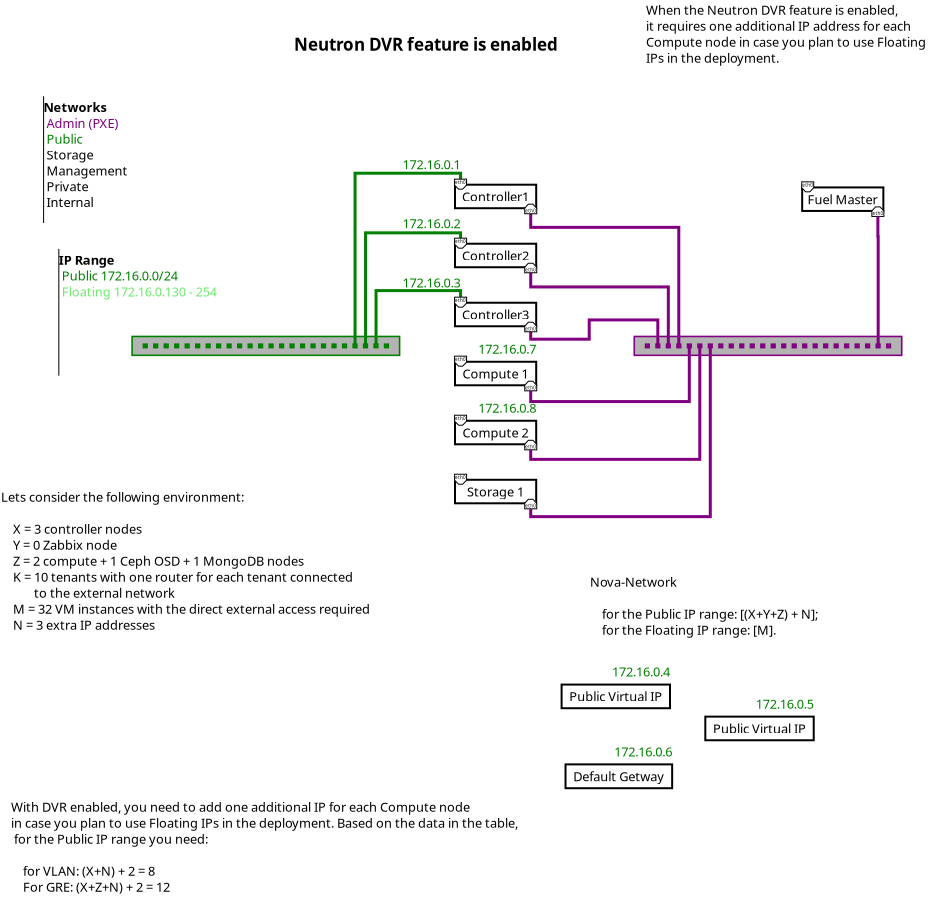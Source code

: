 <?xml version="1.0" encoding="UTF-8"?>
<dia:diagram xmlns:dia="http://www.lysator.liu.se/~alla/dia/">
  <dia:layer name="Background" visible="true" active="true">
    <dia:group>
      <dia:object type="Standard - Box" version="0" id="O0">
        <dia:attribute name="obj_pos">
          <dia:point val="43.008,8.836"/>
        </dia:attribute>
        <dia:attribute name="obj_bb">
          <dia:rectangle val="42.958,8.786;47.118,10.062"/>
        </dia:attribute>
        <dia:attribute name="elem_corner">
          <dia:point val="43.008,8.836"/>
        </dia:attribute>
        <dia:attribute name="elem_width">
          <dia:real val="4.06"/>
        </dia:attribute>
        <dia:attribute name="elem_height">
          <dia:real val="1.176"/>
        </dia:attribute>
        <dia:attribute name="show_background">
          <dia:boolean val="true"/>
        </dia:attribute>
      </dia:object>
      <dia:object type="Standard - Text" version="1" id="O1">
        <dia:attribute name="obj_pos">
          <dia:point val="45.038,9.424"/>
        </dia:attribute>
        <dia:attribute name="obj_bb">
          <dia:rectangle val="43.19,9.05;46.887,9.798"/>
        </dia:attribute>
        <dia:attribute name="text">
          <dia:composite type="text">
            <dia:attribute name="string">
              <dia:string>#Fuel Master#</dia:string>
            </dia:attribute>
            <dia:attribute name="font">
              <dia:font family="sans" style="0" name="Helvetica"/>
            </dia:attribute>
            <dia:attribute name="height">
              <dia:real val="0.8"/>
            </dia:attribute>
            <dia:attribute name="pos">
              <dia:point val="45.038,9.645"/>
            </dia:attribute>
            <dia:attribute name="color">
              <dia:color val="#000000"/>
            </dia:attribute>
            <dia:attribute name="alignment">
              <dia:enum val="1"/>
            </dia:attribute>
          </dia:composite>
        </dia:attribute>
        <dia:attribute name="valign">
          <dia:enum val="2"/>
        </dia:attribute>
        <dia:connections>
          <dia:connection handle="0" to="O0" connection="8"/>
        </dia:connections>
      </dia:object>
      <dia:group>
        <dia:object type="Standard - Polygon" version="0" id="O2">
          <dia:attribute name="obj_pos">
            <dia:point val="42.986,8.558"/>
          </dia:attribute>
          <dia:attribute name="obj_bb">
            <dia:rectangle val="42.961,8.533;43.611,9.083"/>
          </dia:attribute>
          <dia:attribute name="poly_points">
            <dia:point val="42.986,8.558"/>
            <dia:point val="43.586,8.558"/>
            <dia:point val="43.586,8.858"/>
            <dia:point val="43.386,9.058"/>
            <dia:point val="43.186,9.058"/>
            <dia:point val="42.986,8.858"/>
          </dia:attribute>
          <dia:attribute name="line_width">
            <dia:real val="0.05"/>
          </dia:attribute>
          <dia:attribute name="show_background">
            <dia:boolean val="true"/>
          </dia:attribute>
        </dia:object>
        <dia:object type="Standard - Text" version="1" id="O3">
          <dia:attribute name="obj_pos">
            <dia:point val="43.286,8.558"/>
          </dia:attribute>
          <dia:attribute name="obj_bb">
            <dia:rectangle val="43.03,8.558;43.543,8.823"/>
          </dia:attribute>
          <dia:attribute name="text">
            <dia:composite type="text">
              <dia:attribute name="string">
                <dia:string>#eth0#</dia:string>
              </dia:attribute>
              <dia:attribute name="font">
                <dia:font family="sans" style="0" name="Helvetica"/>
              </dia:attribute>
              <dia:attribute name="height">
                <dia:real val="0.282"/>
              </dia:attribute>
              <dia:attribute name="pos">
                <dia:point val="43.286,8.768"/>
              </dia:attribute>
              <dia:attribute name="color">
                <dia:color val="#000000"/>
              </dia:attribute>
              <dia:attribute name="alignment">
                <dia:enum val="1"/>
              </dia:attribute>
            </dia:composite>
          </dia:attribute>
          <dia:attribute name="valign">
            <dia:enum val="0"/>
          </dia:attribute>
          <dia:connections>
            <dia:connection handle="0" to="O2" connection="1"/>
          </dia:connections>
        </dia:object>
      </dia:group>
      <dia:group>
        <dia:object type="Standard - Polygon" version="0" id="O4">
          <dia:attribute name="obj_pos">
            <dia:point val="46.495,10.288"/>
          </dia:attribute>
          <dia:attribute name="obj_bb">
            <dia:rectangle val="46.469,9.786;47.12,10.313"/>
          </dia:attribute>
          <dia:attribute name="poly_points">
            <dia:point val="46.495,10.288"/>
            <dia:point val="47.094,10.288"/>
            <dia:point val="47.094,10.013"/>
            <dia:point val="46.901,9.811"/>
            <dia:point val="46.674,9.811"/>
            <dia:point val="46.494,10.011"/>
          </dia:attribute>
          <dia:attribute name="line_width">
            <dia:real val="0.05"/>
          </dia:attribute>
          <dia:attribute name="show_background">
            <dia:boolean val="true"/>
          </dia:attribute>
        </dia:object>
        <dia:object type="Standard - Text" version="1" id="O5">
          <dia:attribute name="obj_pos">
            <dia:point val="46.794,10.288"/>
          </dia:attribute>
          <dia:attribute name="obj_bb">
            <dia:rectangle val="46.538,10.023;47.05,10.288"/>
          </dia:attribute>
          <dia:attribute name="text">
            <dia:composite type="text">
              <dia:attribute name="string">
                <dia:string>#eth0#</dia:string>
              </dia:attribute>
              <dia:attribute name="font">
                <dia:font family="sans" style="0" name="Helvetica"/>
              </dia:attribute>
              <dia:attribute name="height">
                <dia:real val="0.282"/>
              </dia:attribute>
              <dia:attribute name="pos">
                <dia:point val="46.794,10.233"/>
              </dia:attribute>
              <dia:attribute name="color">
                <dia:color val="#000000"/>
              </dia:attribute>
              <dia:attribute name="alignment">
                <dia:enum val="1"/>
              </dia:attribute>
            </dia:composite>
          </dia:attribute>
          <dia:attribute name="valign">
            <dia:enum val="1"/>
          </dia:attribute>
          <dia:connections>
            <dia:connection handle="0" to="O4" connection="1"/>
          </dia:connections>
        </dia:object>
      </dia:group>
    </dia:group>
    <dia:group>
      <dia:object type="Standard - Box" version="0" id="O6">
        <dia:attribute name="obj_pos">
          <dia:point val="25.65,17.553"/>
        </dia:attribute>
        <dia:attribute name="obj_bb">
          <dia:rectangle val="25.6,17.503;29.76,18.779"/>
        </dia:attribute>
        <dia:attribute name="elem_corner">
          <dia:point val="25.65,17.553"/>
        </dia:attribute>
        <dia:attribute name="elem_width">
          <dia:real val="4.06"/>
        </dia:attribute>
        <dia:attribute name="elem_height">
          <dia:real val="1.176"/>
        </dia:attribute>
        <dia:attribute name="show_background">
          <dia:boolean val="true"/>
        </dia:attribute>
      </dia:object>
      <dia:group>
        <dia:object type="Standard - Polygon" version="0" id="O7">
          <dia:attribute name="obj_pos">
            <dia:point val="25.629,17.275"/>
          </dia:attribute>
          <dia:attribute name="obj_bb">
            <dia:rectangle val="25.604,17.25;26.254,17.8"/>
          </dia:attribute>
          <dia:attribute name="poly_points">
            <dia:point val="25.629,17.275"/>
            <dia:point val="26.229,17.275"/>
            <dia:point val="26.229,17.575"/>
            <dia:point val="26.029,17.775"/>
            <dia:point val="25.829,17.775"/>
            <dia:point val="25.629,17.575"/>
          </dia:attribute>
          <dia:attribute name="line_width">
            <dia:real val="0.05"/>
          </dia:attribute>
          <dia:attribute name="show_background">
            <dia:boolean val="true"/>
          </dia:attribute>
        </dia:object>
        <dia:object type="Standard - Text" version="1" id="O8">
          <dia:attribute name="obj_pos">
            <dia:point val="25.929,17.275"/>
          </dia:attribute>
          <dia:attribute name="obj_bb">
            <dia:rectangle val="25.672,17.275;26.185,17.54"/>
          </dia:attribute>
          <dia:attribute name="text">
            <dia:composite type="text">
              <dia:attribute name="string">
                <dia:string>#eth0#</dia:string>
              </dia:attribute>
              <dia:attribute name="font">
                <dia:font family="sans" style="0" name="Helvetica"/>
              </dia:attribute>
              <dia:attribute name="height">
                <dia:real val="0.282"/>
              </dia:attribute>
              <dia:attribute name="pos">
                <dia:point val="25.929,17.485"/>
              </dia:attribute>
              <dia:attribute name="color">
                <dia:color val="#000000"/>
              </dia:attribute>
              <dia:attribute name="alignment">
                <dia:enum val="1"/>
              </dia:attribute>
            </dia:composite>
          </dia:attribute>
          <dia:attribute name="valign">
            <dia:enum val="0"/>
          </dia:attribute>
          <dia:connections>
            <dia:connection handle="0" to="O7" connection="1"/>
          </dia:connections>
        </dia:object>
      </dia:group>
      <dia:group>
        <dia:object type="Standard - Polygon" version="0" id="O9">
          <dia:attribute name="obj_pos">
            <dia:point val="29.137,19.005"/>
          </dia:attribute>
          <dia:attribute name="obj_bb">
            <dia:rectangle val="29.111,18.503;29.762,19.03"/>
          </dia:attribute>
          <dia:attribute name="poly_points">
            <dia:point val="29.137,19.005"/>
            <dia:point val="29.736,19.005"/>
            <dia:point val="29.737,18.73"/>
            <dia:point val="29.544,18.528"/>
            <dia:point val="29.316,18.528"/>
            <dia:point val="29.136,18.728"/>
          </dia:attribute>
          <dia:attribute name="line_width">
            <dia:real val="0.05"/>
          </dia:attribute>
          <dia:attribute name="show_background">
            <dia:boolean val="true"/>
          </dia:attribute>
        </dia:object>
        <dia:object type="Standard - Text" version="1" id="O10">
          <dia:attribute name="obj_pos">
            <dia:point val="29.436,19.005"/>
          </dia:attribute>
          <dia:attribute name="obj_bb">
            <dia:rectangle val="29.18,18.74;29.693,19.005"/>
          </dia:attribute>
          <dia:attribute name="text">
            <dia:composite type="text">
              <dia:attribute name="string">
                <dia:string>#eth0#</dia:string>
              </dia:attribute>
              <dia:attribute name="font">
                <dia:font family="sans" style="0" name="Helvetica"/>
              </dia:attribute>
              <dia:attribute name="height">
                <dia:real val="0.282"/>
              </dia:attribute>
              <dia:attribute name="pos">
                <dia:point val="29.436,18.95"/>
              </dia:attribute>
              <dia:attribute name="color">
                <dia:color val="#000000"/>
              </dia:attribute>
              <dia:attribute name="alignment">
                <dia:enum val="1"/>
              </dia:attribute>
            </dia:composite>
          </dia:attribute>
          <dia:attribute name="valign">
            <dia:enum val="1"/>
          </dia:attribute>
          <dia:connections>
            <dia:connection handle="0" to="O9" connection="1"/>
          </dia:connections>
        </dia:object>
      </dia:group>
      <dia:object type="Standard - Text" version="1" id="O11">
        <dia:attribute name="obj_pos">
          <dia:point val="27.68,18.141"/>
        </dia:attribute>
        <dia:attribute name="obj_bb">
          <dia:rectangle val="25.915,17.767;29.445,18.515"/>
        </dia:attribute>
        <dia:attribute name="text">
          <dia:composite type="text">
            <dia:attribute name="string">
              <dia:string>#Compute 1#</dia:string>
            </dia:attribute>
            <dia:attribute name="font">
              <dia:font family="sans" style="0" name="Helvetica"/>
            </dia:attribute>
            <dia:attribute name="height">
              <dia:real val="0.8"/>
            </dia:attribute>
            <dia:attribute name="pos">
              <dia:point val="27.68,18.362"/>
            </dia:attribute>
            <dia:attribute name="color">
              <dia:color val="#000000"/>
            </dia:attribute>
            <dia:attribute name="alignment">
              <dia:enum val="1"/>
            </dia:attribute>
          </dia:composite>
        </dia:attribute>
        <dia:attribute name="valign">
          <dia:enum val="2"/>
        </dia:attribute>
        <dia:connections>
          <dia:connection handle="0" to="O6" connection="8"/>
        </dia:connections>
      </dia:object>
    </dia:group>
    <dia:group>
      <dia:object type="Standard - Box" version="0" id="O12">
        <dia:attribute name="obj_pos">
          <dia:point val="25.65,20.503"/>
        </dia:attribute>
        <dia:attribute name="obj_bb">
          <dia:rectangle val="25.6,20.453;29.76,21.73"/>
        </dia:attribute>
        <dia:attribute name="elem_corner">
          <dia:point val="25.65,20.503"/>
        </dia:attribute>
        <dia:attribute name="elem_width">
          <dia:real val="4.06"/>
        </dia:attribute>
        <dia:attribute name="elem_height">
          <dia:real val="1.176"/>
        </dia:attribute>
        <dia:attribute name="show_background">
          <dia:boolean val="true"/>
        </dia:attribute>
      </dia:object>
      <dia:group>
        <dia:object type="Standard - Polygon" version="0" id="O13">
          <dia:attribute name="obj_pos">
            <dia:point val="25.629,20.226"/>
          </dia:attribute>
          <dia:attribute name="obj_bb">
            <dia:rectangle val="25.604,20.201;26.254,20.75"/>
          </dia:attribute>
          <dia:attribute name="poly_points">
            <dia:point val="25.629,20.226"/>
            <dia:point val="26.229,20.226"/>
            <dia:point val="26.229,20.526"/>
            <dia:point val="26.029,20.726"/>
            <dia:point val="25.829,20.726"/>
            <dia:point val="25.629,20.526"/>
          </dia:attribute>
          <dia:attribute name="line_width">
            <dia:real val="0.05"/>
          </dia:attribute>
          <dia:attribute name="show_background">
            <dia:boolean val="true"/>
          </dia:attribute>
        </dia:object>
        <dia:object type="Standard - Text" version="1" id="O14">
          <dia:attribute name="obj_pos">
            <dia:point val="25.929,20.226"/>
          </dia:attribute>
          <dia:attribute name="obj_bb">
            <dia:rectangle val="25.672,20.226;26.185,20.491"/>
          </dia:attribute>
          <dia:attribute name="text">
            <dia:composite type="text">
              <dia:attribute name="string">
                <dia:string>#eth0#</dia:string>
              </dia:attribute>
              <dia:attribute name="font">
                <dia:font family="sans" style="0" name="Helvetica"/>
              </dia:attribute>
              <dia:attribute name="height">
                <dia:real val="0.282"/>
              </dia:attribute>
              <dia:attribute name="pos">
                <dia:point val="25.929,20.436"/>
              </dia:attribute>
              <dia:attribute name="color">
                <dia:color val="#000000"/>
              </dia:attribute>
              <dia:attribute name="alignment">
                <dia:enum val="1"/>
              </dia:attribute>
            </dia:composite>
          </dia:attribute>
          <dia:attribute name="valign">
            <dia:enum val="0"/>
          </dia:attribute>
          <dia:connections>
            <dia:connection handle="0" to="O13" connection="1"/>
          </dia:connections>
        </dia:object>
      </dia:group>
      <dia:group>
        <dia:object type="Standard - Polygon" version="0" id="O15">
          <dia:attribute name="obj_pos">
            <dia:point val="29.137,21.956"/>
          </dia:attribute>
          <dia:attribute name="obj_bb">
            <dia:rectangle val="29.111,21.453;29.762,21.981"/>
          </dia:attribute>
          <dia:attribute name="poly_points">
            <dia:point val="29.137,21.956"/>
            <dia:point val="29.736,21.956"/>
            <dia:point val="29.737,21.68"/>
            <dia:point val="29.544,21.479"/>
            <dia:point val="29.316,21.479"/>
            <dia:point val="29.136,21.678"/>
          </dia:attribute>
          <dia:attribute name="line_width">
            <dia:real val="0.05"/>
          </dia:attribute>
          <dia:attribute name="show_background">
            <dia:boolean val="true"/>
          </dia:attribute>
        </dia:object>
        <dia:object type="Standard - Text" version="1" id="O16">
          <dia:attribute name="obj_pos">
            <dia:point val="29.436,21.956"/>
          </dia:attribute>
          <dia:attribute name="obj_bb">
            <dia:rectangle val="29.18,21.691;29.693,21.956"/>
          </dia:attribute>
          <dia:attribute name="text">
            <dia:composite type="text">
              <dia:attribute name="string">
                <dia:string>#eth0#</dia:string>
              </dia:attribute>
              <dia:attribute name="font">
                <dia:font family="sans" style="0" name="Helvetica"/>
              </dia:attribute>
              <dia:attribute name="height">
                <dia:real val="0.282"/>
              </dia:attribute>
              <dia:attribute name="pos">
                <dia:point val="29.436,21.901"/>
              </dia:attribute>
              <dia:attribute name="color">
                <dia:color val="#000000"/>
              </dia:attribute>
              <dia:attribute name="alignment">
                <dia:enum val="1"/>
              </dia:attribute>
            </dia:composite>
          </dia:attribute>
          <dia:attribute name="valign">
            <dia:enum val="1"/>
          </dia:attribute>
          <dia:connections>
            <dia:connection handle="0" to="O15" connection="1"/>
          </dia:connections>
        </dia:object>
      </dia:group>
      <dia:object type="Standard - Text" version="1" id="O17">
        <dia:attribute name="obj_pos">
          <dia:point val="27.68,21.092"/>
        </dia:attribute>
        <dia:attribute name="obj_bb">
          <dia:rectangle val="25.915,20.718;29.445,21.465"/>
        </dia:attribute>
        <dia:attribute name="text">
          <dia:composite type="text">
            <dia:attribute name="string">
              <dia:string>#Compute 2#</dia:string>
            </dia:attribute>
            <dia:attribute name="font">
              <dia:font family="sans" style="0" name="Helvetica"/>
            </dia:attribute>
            <dia:attribute name="height">
              <dia:real val="0.8"/>
            </dia:attribute>
            <dia:attribute name="pos">
              <dia:point val="27.68,21.313"/>
            </dia:attribute>
            <dia:attribute name="color">
              <dia:color val="#000000"/>
            </dia:attribute>
            <dia:attribute name="alignment">
              <dia:enum val="1"/>
            </dia:attribute>
          </dia:composite>
        </dia:attribute>
        <dia:attribute name="valign">
          <dia:enum val="2"/>
        </dia:attribute>
        <dia:connections>
          <dia:connection handle="0" to="O12" connection="8"/>
        </dia:connections>
      </dia:object>
    </dia:group>
    <dia:group>
      <dia:object type="Standard - Box" version="0" id="O18">
        <dia:attribute name="obj_pos">
          <dia:point val="25.65,23.454"/>
        </dia:attribute>
        <dia:attribute name="obj_bb">
          <dia:rectangle val="25.6,23.404;29.76,24.681"/>
        </dia:attribute>
        <dia:attribute name="elem_corner">
          <dia:point val="25.65,23.454"/>
        </dia:attribute>
        <dia:attribute name="elem_width">
          <dia:real val="4.06"/>
        </dia:attribute>
        <dia:attribute name="elem_height">
          <dia:real val="1.176"/>
        </dia:attribute>
        <dia:attribute name="show_background">
          <dia:boolean val="true"/>
        </dia:attribute>
      </dia:object>
      <dia:group>
        <dia:object type="Standard - Polygon" version="0" id="O19">
          <dia:attribute name="obj_pos">
            <dia:point val="25.629,23.176"/>
          </dia:attribute>
          <dia:attribute name="obj_bb">
            <dia:rectangle val="25.604,23.151;26.254,23.701"/>
          </dia:attribute>
          <dia:attribute name="poly_points">
            <dia:point val="25.629,23.176"/>
            <dia:point val="26.229,23.176"/>
            <dia:point val="26.229,23.476"/>
            <dia:point val="26.029,23.676"/>
            <dia:point val="25.829,23.676"/>
            <dia:point val="25.629,23.476"/>
          </dia:attribute>
          <dia:attribute name="line_width">
            <dia:real val="0.05"/>
          </dia:attribute>
          <dia:attribute name="show_background">
            <dia:boolean val="true"/>
          </dia:attribute>
        </dia:object>
        <dia:object type="Standard - Text" version="1" id="O20">
          <dia:attribute name="obj_pos">
            <dia:point val="25.929,23.176"/>
          </dia:attribute>
          <dia:attribute name="obj_bb">
            <dia:rectangle val="25.672,23.176;26.185,23.441"/>
          </dia:attribute>
          <dia:attribute name="text">
            <dia:composite type="text">
              <dia:attribute name="string">
                <dia:string>#eth0#</dia:string>
              </dia:attribute>
              <dia:attribute name="font">
                <dia:font family="sans" style="0" name="Helvetica"/>
              </dia:attribute>
              <dia:attribute name="height">
                <dia:real val="0.282"/>
              </dia:attribute>
              <dia:attribute name="pos">
                <dia:point val="25.929,23.386"/>
              </dia:attribute>
              <dia:attribute name="color">
                <dia:color val="#000000"/>
              </dia:attribute>
              <dia:attribute name="alignment">
                <dia:enum val="1"/>
              </dia:attribute>
            </dia:composite>
          </dia:attribute>
          <dia:attribute name="valign">
            <dia:enum val="0"/>
          </dia:attribute>
          <dia:connections>
            <dia:connection handle="0" to="O19" connection="1"/>
          </dia:connections>
        </dia:object>
      </dia:group>
      <dia:group>
        <dia:object type="Standard - Polygon" version="0" id="O21">
          <dia:attribute name="obj_pos">
            <dia:point val="29.137,24.906"/>
          </dia:attribute>
          <dia:attribute name="obj_bb">
            <dia:rectangle val="29.111,24.404;29.762,24.931"/>
          </dia:attribute>
          <dia:attribute name="poly_points">
            <dia:point val="29.137,24.906"/>
            <dia:point val="29.736,24.906"/>
            <dia:point val="29.737,24.631"/>
            <dia:point val="29.544,24.429"/>
            <dia:point val="29.316,24.429"/>
            <dia:point val="29.136,24.629"/>
          </dia:attribute>
          <dia:attribute name="line_width">
            <dia:real val="0.05"/>
          </dia:attribute>
          <dia:attribute name="show_background">
            <dia:boolean val="true"/>
          </dia:attribute>
        </dia:object>
        <dia:object type="Standard - Text" version="1" id="O22">
          <dia:attribute name="obj_pos">
            <dia:point val="29.436,24.906"/>
          </dia:attribute>
          <dia:attribute name="obj_bb">
            <dia:rectangle val="29.18,24.641;29.693,24.906"/>
          </dia:attribute>
          <dia:attribute name="text">
            <dia:composite type="text">
              <dia:attribute name="string">
                <dia:string>#eth0#</dia:string>
              </dia:attribute>
              <dia:attribute name="font">
                <dia:font family="sans" style="0" name="Helvetica"/>
              </dia:attribute>
              <dia:attribute name="height">
                <dia:real val="0.282"/>
              </dia:attribute>
              <dia:attribute name="pos">
                <dia:point val="29.436,24.851"/>
              </dia:attribute>
              <dia:attribute name="color">
                <dia:color val="#000000"/>
              </dia:attribute>
              <dia:attribute name="alignment">
                <dia:enum val="1"/>
              </dia:attribute>
            </dia:composite>
          </dia:attribute>
          <dia:attribute name="valign">
            <dia:enum val="1"/>
          </dia:attribute>
          <dia:connections>
            <dia:connection handle="0" to="O21" connection="1"/>
          </dia:connections>
        </dia:object>
      </dia:group>
      <dia:object type="Standard - Text" version="1" id="O23">
        <dia:attribute name="obj_pos">
          <dia:point val="27.68,24.042"/>
        </dia:attribute>
        <dia:attribute name="obj_bb">
          <dia:rectangle val="26.122,23.669;29.239,24.416"/>
        </dia:attribute>
        <dia:attribute name="text">
          <dia:composite type="text">
            <dia:attribute name="string">
              <dia:string>#Storage 1#</dia:string>
            </dia:attribute>
            <dia:attribute name="font">
              <dia:font family="sans" style="0" name="Helvetica"/>
            </dia:attribute>
            <dia:attribute name="height">
              <dia:real val="0.8"/>
            </dia:attribute>
            <dia:attribute name="pos">
              <dia:point val="27.68,24.264"/>
            </dia:attribute>
            <dia:attribute name="color">
              <dia:color val="#000000"/>
            </dia:attribute>
            <dia:attribute name="alignment">
              <dia:enum val="1"/>
            </dia:attribute>
          </dia:composite>
        </dia:attribute>
        <dia:attribute name="valign">
          <dia:enum val="2"/>
        </dia:attribute>
        <dia:connections>
          <dia:connection handle="0" to="O18" connection="8"/>
        </dia:connections>
      </dia:object>
    </dia:group>
    <dia:object type="Standard - Line" version="0" id="O24">
      <dia:attribute name="obj_pos">
        <dia:point val="5.08,4.275"/>
      </dia:attribute>
      <dia:attribute name="obj_bb">
        <dia:rectangle val="5.08,4.275;5.08,10.614"/>
      </dia:attribute>
      <dia:attribute name="conn_endpoints">
        <dia:point val="5.08,4.275"/>
        <dia:point val="5.08,10.614"/>
      </dia:attribute>
      <dia:attribute name="numcp">
        <dia:int val="7"/>
      </dia:attribute>
      <dia:attribute name="line_width">
        <dia:real val="1.175e-38"/>
      </dia:attribute>
    </dia:object>
    <dia:object type="Standard - Text" version="1" id="O25">
      <dia:attribute name="obj_pos">
        <dia:point val="5.08,5.86"/>
      </dia:attribute>
      <dia:attribute name="obj_bb">
        <dia:rectangle val="5.08,5.265;9.252,6.012"/>
      </dia:attribute>
      <dia:attribute name="text">
        <dia:composite type="text">
          <dia:attribute name="string">
            <dia:string># Admin (PXE)#</dia:string>
          </dia:attribute>
          <dia:attribute name="font">
            <dia:font family="sans" style="0" name="Helvetica"/>
          </dia:attribute>
          <dia:attribute name="height">
            <dia:real val="0.8"/>
          </dia:attribute>
          <dia:attribute name="pos">
            <dia:point val="5.08,5.86"/>
          </dia:attribute>
          <dia:attribute name="color">
            <dia:color val="#800080"/>
          </dia:attribute>
          <dia:attribute name="alignment">
            <dia:enum val="0"/>
          </dia:attribute>
        </dia:composite>
      </dia:attribute>
      <dia:attribute name="valign">
        <dia:enum val="3"/>
      </dia:attribute>
      <dia:connections>
        <dia:connection handle="0" to="O24" connection="1"/>
      </dia:connections>
    </dia:object>
    <dia:object type="Standard - Text" version="1" id="O26">
      <dia:attribute name="obj_pos">
        <dia:point val="5.08,6.652"/>
      </dia:attribute>
      <dia:attribute name="obj_bb">
        <dia:rectangle val="5.08,6.057;7.178,6.805"/>
      </dia:attribute>
      <dia:attribute name="text">
        <dia:composite type="text">
          <dia:attribute name="string">
            <dia:string># Public#</dia:string>
          </dia:attribute>
          <dia:attribute name="font">
            <dia:font family="sans" style="0" name="Helvetica"/>
          </dia:attribute>
          <dia:attribute name="height">
            <dia:real val="0.8"/>
          </dia:attribute>
          <dia:attribute name="pos">
            <dia:point val="5.08,6.652"/>
          </dia:attribute>
          <dia:attribute name="color">
            <dia:color val="#008000"/>
          </dia:attribute>
          <dia:attribute name="alignment">
            <dia:enum val="0"/>
          </dia:attribute>
        </dia:composite>
      </dia:attribute>
      <dia:attribute name="valign">
        <dia:enum val="3"/>
      </dia:attribute>
      <dia:connections>
        <dia:connection handle="0" to="O24" connection="2"/>
      </dia:connections>
    </dia:object>
    <dia:object type="Standard - Text" version="1" id="O27">
      <dia:attribute name="obj_pos">
        <dia:point val="5.08,7.444"/>
      </dia:attribute>
      <dia:attribute name="obj_bb">
        <dia:rectangle val="5.08,6.849;7.79,7.597"/>
      </dia:attribute>
      <dia:attribute name="text">
        <dia:composite type="text">
          <dia:attribute name="string">
            <dia:string># Storage#</dia:string>
          </dia:attribute>
          <dia:attribute name="font">
            <dia:font family="sans" style="0" name="Helvetica"/>
          </dia:attribute>
          <dia:attribute name="height">
            <dia:real val="0.8"/>
          </dia:attribute>
          <dia:attribute name="pos">
            <dia:point val="5.08,7.444"/>
          </dia:attribute>
          <dia:attribute name="color">
            <dia:color val="#000000"/>
          </dia:attribute>
          <dia:attribute name="alignment">
            <dia:enum val="0"/>
          </dia:attribute>
        </dia:composite>
      </dia:attribute>
      <dia:attribute name="valign">
        <dia:enum val="3"/>
      </dia:attribute>
      <dia:connections>
        <dia:connection handle="0" to="O24" connection="3"/>
      </dia:connections>
    </dia:object>
    <dia:object type="Standard - Text" version="1" id="O28">
      <dia:attribute name="obj_pos">
        <dia:point val="5.08,8.237"/>
      </dia:attribute>
      <dia:attribute name="obj_bb">
        <dia:rectangle val="5.08,7.642;9.5,8.389"/>
      </dia:attribute>
      <dia:attribute name="text">
        <dia:composite type="text">
          <dia:attribute name="string">
            <dia:string># Management#</dia:string>
          </dia:attribute>
          <dia:attribute name="font">
            <dia:font family="sans" style="0" name="Helvetica"/>
          </dia:attribute>
          <dia:attribute name="height">
            <dia:real val="0.8"/>
          </dia:attribute>
          <dia:attribute name="pos">
            <dia:point val="5.08,8.237"/>
          </dia:attribute>
          <dia:attribute name="color">
            <dia:color val="#000000"/>
          </dia:attribute>
          <dia:attribute name="alignment">
            <dia:enum val="0"/>
          </dia:attribute>
        </dia:composite>
      </dia:attribute>
      <dia:attribute name="valign">
        <dia:enum val="3"/>
      </dia:attribute>
      <dia:connections>
        <dia:connection handle="0" to="O24" connection="4"/>
      </dia:connections>
    </dia:object>
    <dia:object type="Standard - Text" version="1" id="O29">
      <dia:attribute name="obj_pos">
        <dia:point val="5.08,9.029"/>
      </dia:attribute>
      <dia:attribute name="obj_bb">
        <dia:rectangle val="5.08,8.434;7.515,9.182"/>
      </dia:attribute>
      <dia:attribute name="text">
        <dia:composite type="text">
          <dia:attribute name="string">
            <dia:string># Private#</dia:string>
          </dia:attribute>
          <dia:attribute name="font">
            <dia:font family="sans" style="0" name="Helvetica"/>
          </dia:attribute>
          <dia:attribute name="height">
            <dia:real val="0.8"/>
          </dia:attribute>
          <dia:attribute name="pos">
            <dia:point val="5.08,9.029"/>
          </dia:attribute>
          <dia:attribute name="color">
            <dia:color val="#000000"/>
          </dia:attribute>
          <dia:attribute name="alignment">
            <dia:enum val="0"/>
          </dia:attribute>
        </dia:composite>
      </dia:attribute>
      <dia:attribute name="valign">
        <dia:enum val="3"/>
      </dia:attribute>
      <dia:connections>
        <dia:connection handle="0" to="O24" connection="5"/>
      </dia:connections>
    </dia:object>
    <dia:object type="Standard - Text" version="1" id="O30">
      <dia:attribute name="obj_pos">
        <dia:point val="5.08,9.821"/>
      </dia:attribute>
      <dia:attribute name="obj_bb">
        <dia:rectangle val="5.08,9.226;7.75,9.974"/>
      </dia:attribute>
      <dia:attribute name="text">
        <dia:composite type="text">
          <dia:attribute name="string">
            <dia:string># Internal#</dia:string>
          </dia:attribute>
          <dia:attribute name="font">
            <dia:font family="sans" style="0" name="Helvetica"/>
          </dia:attribute>
          <dia:attribute name="height">
            <dia:real val="0.8"/>
          </dia:attribute>
          <dia:attribute name="pos">
            <dia:point val="5.08,9.821"/>
          </dia:attribute>
          <dia:attribute name="color">
            <dia:color val="#000000"/>
          </dia:attribute>
          <dia:attribute name="alignment">
            <dia:enum val="0"/>
          </dia:attribute>
        </dia:composite>
      </dia:attribute>
      <dia:attribute name="valign">
        <dia:enum val="3"/>
      </dia:attribute>
      <dia:connections>
        <dia:connection handle="0" to="O24" connection="6"/>
      </dia:connections>
    </dia:object>
    <dia:object type="Network - Patch Panel" version="1" id="O31">
      <dia:attribute name="obj_pos">
        <dia:point val="34.61,16.288"/>
      </dia:attribute>
      <dia:attribute name="obj_bb">
        <dia:rectangle val="34.57,16.248;48.029,17.272"/>
      </dia:attribute>
      <dia:attribute name="meta">
        <dia:composite type="dict"/>
      </dia:attribute>
      <dia:attribute name="elem_corner">
        <dia:point val="34.61,16.288"/>
      </dia:attribute>
      <dia:attribute name="elem_width">
        <dia:real val="13.379"/>
      </dia:attribute>
      <dia:attribute name="elem_height">
        <dia:real val="0.944"/>
      </dia:attribute>
      <dia:attribute name="line_width">
        <dia:real val="0.1"/>
      </dia:attribute>
      <dia:attribute name="line_colour">
        <dia:color val="#800080"/>
      </dia:attribute>
      <dia:attribute name="fill_colour">
        <dia:color val="#ffffff"/>
      </dia:attribute>
      <dia:attribute name="show_background">
        <dia:boolean val="true"/>
      </dia:attribute>
      <dia:attribute name="line_style">
        <dia:enum val="0"/>
        <dia:real val="1"/>
      </dia:attribute>
      <dia:attribute name="flip_horizontal">
        <dia:boolean val="false"/>
      </dia:attribute>
      <dia:attribute name="flip_vertical">
        <dia:boolean val="false"/>
      </dia:attribute>
      <dia:attribute name="subscale">
        <dia:real val="1"/>
      </dia:attribute>
    </dia:object>
    <dia:object type="Standard - ZigZagLine" version="1" id="O32">
      <dia:attribute name="obj_pos">
        <dia:point val="46.809,16.76"/>
      </dia:attribute>
      <dia:attribute name="obj_bb">
        <dia:rectangle val="46.719,10.213;46.884,16.835"/>
      </dia:attribute>
      <dia:attribute name="orth_points">
        <dia:point val="46.809,16.76"/>
        <dia:point val="46.809,11.29"/>
        <dia:point val="46.794,11.29"/>
        <dia:point val="46.794,10.288"/>
      </dia:attribute>
      <dia:attribute name="orth_orient">
        <dia:enum val="1"/>
        <dia:enum val="0"/>
        <dia:enum val="1"/>
      </dia:attribute>
      <dia:attribute name="autorouting">
        <dia:boolean val="false"/>
      </dia:attribute>
      <dia:attribute name="line_color">
        <dia:color val="#800080"/>
      </dia:attribute>
      <dia:attribute name="line_width">
        <dia:real val="0.15"/>
      </dia:attribute>
      <dia:connections>
        <dia:connection handle="0" to="O31" connection="22"/>
      </dia:connections>
    </dia:object>
    <dia:object type="Standard - ZigZagLine" version="1" id="O33">
      <dia:attribute name="obj_pos">
        <dia:point val="36.84,16.76"/>
      </dia:attribute>
      <dia:attribute name="obj_bb">
        <dia:rectangle val="29.361,10.078;36.915,16.835"/>
      </dia:attribute>
      <dia:attribute name="orth_points">
        <dia:point val="36.84,16.76"/>
        <dia:point val="36.84,10.832"/>
        <dia:point val="29.436,10.832"/>
        <dia:point val="29.436,10.152"/>
      </dia:attribute>
      <dia:attribute name="orth_orient">
        <dia:enum val="1"/>
        <dia:enum val="0"/>
        <dia:enum val="1"/>
      </dia:attribute>
      <dia:attribute name="autorouting">
        <dia:boolean val="false"/>
      </dia:attribute>
      <dia:attribute name="line_color">
        <dia:color val="#800080"/>
      </dia:attribute>
      <dia:attribute name="line_width">
        <dia:real val="0.15"/>
      </dia:attribute>
      <dia:connections>
        <dia:connection handle="0" to="O31" connection="3"/>
      </dia:connections>
    </dia:object>
    <dia:object type="Standard - ZigZagLine" version="1" id="O34">
      <dia:attribute name="obj_pos">
        <dia:point val="36.316,16.76"/>
      </dia:attribute>
      <dia:attribute name="obj_bb">
        <dia:rectangle val="29.361,13.028;36.391,16.835"/>
      </dia:attribute>
      <dia:attribute name="orth_points">
        <dia:point val="36.316,16.76"/>
        <dia:point val="36.316,13.812"/>
        <dia:point val="29.436,13.812"/>
        <dia:point val="29.436,13.103"/>
      </dia:attribute>
      <dia:attribute name="orth_orient">
        <dia:enum val="1"/>
        <dia:enum val="0"/>
        <dia:enum val="1"/>
      </dia:attribute>
      <dia:attribute name="autorouting">
        <dia:boolean val="false"/>
      </dia:attribute>
      <dia:attribute name="line_color">
        <dia:color val="#800080"/>
      </dia:attribute>
      <dia:attribute name="line_width">
        <dia:real val="0.15"/>
      </dia:attribute>
      <dia:connections>
        <dia:connection handle="0" to="O31" connection="2"/>
      </dia:connections>
    </dia:object>
    <dia:object type="Standard - ZigZagLine" version="1" id="O35">
      <dia:attribute name="obj_pos">
        <dia:point val="35.791,16.76"/>
      </dia:attribute>
      <dia:attribute name="obj_bb">
        <dia:rectangle val="29.361,15.387;35.866,16.835"/>
      </dia:attribute>
      <dia:attribute name="orth_points">
        <dia:point val="35.791,16.76"/>
        <dia:point val="35.791,15.462"/>
        <dia:point val="32.361,15.462"/>
        <dia:point val="32.361,16.425"/>
        <dia:point val="29.436,16.425"/>
        <dia:point val="29.436,16.054"/>
      </dia:attribute>
      <dia:attribute name="orth_orient">
        <dia:enum val="1"/>
        <dia:enum val="0"/>
        <dia:enum val="1"/>
        <dia:enum val="0"/>
        <dia:enum val="1"/>
      </dia:attribute>
      <dia:attribute name="autorouting">
        <dia:boolean val="false"/>
      </dia:attribute>
      <dia:attribute name="line_color">
        <dia:color val="#800080"/>
      </dia:attribute>
      <dia:attribute name="line_width">
        <dia:real val="0.15"/>
      </dia:attribute>
      <dia:connections>
        <dia:connection handle="0" to="O31" connection="1"/>
      </dia:connections>
    </dia:object>
    <dia:object type="Standard - ZigZagLine" version="1" id="O36">
      <dia:attribute name="obj_pos">
        <dia:point val="37.365,16.76"/>
      </dia:attribute>
      <dia:attribute name="obj_bb">
        <dia:rectangle val="29.361,16.685;37.44,19.618"/>
      </dia:attribute>
      <dia:attribute name="orth_points">
        <dia:point val="37.365,16.76"/>
        <dia:point val="37.365,19.543"/>
        <dia:point val="29.436,19.543"/>
        <dia:point val="29.436,19.005"/>
      </dia:attribute>
      <dia:attribute name="orth_orient">
        <dia:enum val="1"/>
        <dia:enum val="0"/>
        <dia:enum val="1"/>
      </dia:attribute>
      <dia:attribute name="autorouting">
        <dia:boolean val="false"/>
      </dia:attribute>
      <dia:attribute name="line_color">
        <dia:color val="#800080"/>
      </dia:attribute>
      <dia:attribute name="line_width">
        <dia:real val="0.15"/>
      </dia:attribute>
      <dia:connections>
        <dia:connection handle="0" to="O31" connection="4"/>
      </dia:connections>
    </dia:object>
    <dia:object type="Standard - ZigZagLine" version="1" id="O37">
      <dia:attribute name="obj_pos">
        <dia:point val="37.889,16.76"/>
      </dia:attribute>
      <dia:attribute name="obj_bb">
        <dia:rectangle val="29.361,16.685;37.965,22.507"/>
      </dia:attribute>
      <dia:attribute name="orth_points">
        <dia:point val="37.889,16.76"/>
        <dia:point val="37.889,22.432"/>
        <dia:point val="29.436,22.432"/>
        <dia:point val="29.436,21.956"/>
      </dia:attribute>
      <dia:attribute name="orth_orient">
        <dia:enum val="1"/>
        <dia:enum val="0"/>
        <dia:enum val="1"/>
      </dia:attribute>
      <dia:attribute name="autorouting">
        <dia:boolean val="false"/>
      </dia:attribute>
      <dia:attribute name="line_color">
        <dia:color val="#800080"/>
      </dia:attribute>
      <dia:attribute name="line_width">
        <dia:real val="0.15"/>
      </dia:attribute>
      <dia:connections>
        <dia:connection handle="0" to="O31" connection="5"/>
      </dia:connections>
    </dia:object>
    <dia:object type="Standard - ZigZagLine" version="1" id="O38">
      <dia:attribute name="obj_pos">
        <dia:point val="38.414,16.76"/>
      </dia:attribute>
      <dia:attribute name="obj_bb">
        <dia:rectangle val="29.361,16.685;38.489,25.372"/>
      </dia:attribute>
      <dia:attribute name="orth_points">
        <dia:point val="38.414,16.76"/>
        <dia:point val="38.414,25.297"/>
        <dia:point val="29.436,25.297"/>
        <dia:point val="29.436,24.906"/>
      </dia:attribute>
      <dia:attribute name="orth_orient">
        <dia:enum val="1"/>
        <dia:enum val="0"/>
        <dia:enum val="1"/>
      </dia:attribute>
      <dia:attribute name="autorouting">
        <dia:boolean val="false"/>
      </dia:attribute>
      <dia:attribute name="line_color">
        <dia:color val="#800080"/>
      </dia:attribute>
      <dia:attribute name="line_width">
        <dia:real val="0.15"/>
      </dia:attribute>
      <dia:connections>
        <dia:connection handle="0" to="O31" connection="6"/>
      </dia:connections>
    </dia:object>
    <dia:object type="Standard - Text" version="1" id="O39">
      <dia:attribute name="obj_pos">
        <dia:point val="5.841,13.494"/>
      </dia:attribute>
      <dia:attribute name="obj_bb">
        <dia:rectangle val="5.841,12.899;12.631,13.646"/>
      </dia:attribute>
      <dia:attribute name="text">
        <dia:composite type="text">
          <dia:attribute name="string">
            <dia:string># Public 172.16.0.0/24#</dia:string>
          </dia:attribute>
          <dia:attribute name="font">
            <dia:font family="sans" style="0" name="Helvetica"/>
          </dia:attribute>
          <dia:attribute name="height">
            <dia:real val="0.8"/>
          </dia:attribute>
          <dia:attribute name="pos">
            <dia:point val="5.841,13.494"/>
          </dia:attribute>
          <dia:attribute name="color">
            <dia:color val="#008000"/>
          </dia:attribute>
          <dia:attribute name="alignment">
            <dia:enum val="0"/>
          </dia:attribute>
        </dia:composite>
      </dia:attribute>
      <dia:attribute name="valign">
        <dia:enum val="3"/>
      </dia:attribute>
      <dia:connections>
        <dia:connection handle="0" to="O42" connection="1"/>
      </dia:connections>
    </dia:object>
    <dia:object type="Standard - Text" version="1" id="O40">
      <dia:attribute name="obj_pos">
        <dia:point val="5.841,14.286"/>
      </dia:attribute>
      <dia:attribute name="obj_bb">
        <dia:rectangle val="5.841,13.691;14.949,14.439"/>
      </dia:attribute>
      <dia:attribute name="text">
        <dia:composite type="text">
          <dia:attribute name="string">
            <dia:string># Floating 172.16.0.130 - 254#</dia:string>
          </dia:attribute>
          <dia:attribute name="font">
            <dia:font family="sans" style="0" name="Helvetica"/>
          </dia:attribute>
          <dia:attribute name="height">
            <dia:real val="0.8"/>
          </dia:attribute>
          <dia:attribute name="pos">
            <dia:point val="5.841,14.286"/>
          </dia:attribute>
          <dia:attribute name="color">
            <dia:color val="#6dea6d"/>
          </dia:attribute>
          <dia:attribute name="alignment">
            <dia:enum val="0"/>
          </dia:attribute>
        </dia:composite>
      </dia:attribute>
      <dia:attribute name="valign">
        <dia:enum val="3"/>
      </dia:attribute>
      <dia:connections>
        <dia:connection handle="0" to="O42" connection="2"/>
      </dia:connections>
    </dia:object>
    <dia:object type="Standard - Text" version="1" id="O41">
      <dia:attribute name="obj_pos">
        <dia:point val="5.08,5.067"/>
      </dia:attribute>
      <dia:attribute name="obj_bb">
        <dia:rectangle val="5.08,4.472;8.508,5.22"/>
      </dia:attribute>
      <dia:attribute name="text">
        <dia:composite type="text">
          <dia:attribute name="string">
            <dia:string>#Networks#</dia:string>
          </dia:attribute>
          <dia:attribute name="font">
            <dia:font family="sans" style="80" name="Helvetica-Bold"/>
          </dia:attribute>
          <dia:attribute name="height">
            <dia:real val="0.8"/>
          </dia:attribute>
          <dia:attribute name="pos">
            <dia:point val="5.08,5.067"/>
          </dia:attribute>
          <dia:attribute name="color">
            <dia:color val="#000000"/>
          </dia:attribute>
          <dia:attribute name="alignment">
            <dia:enum val="0"/>
          </dia:attribute>
        </dia:composite>
      </dia:attribute>
      <dia:attribute name="valign">
        <dia:enum val="3"/>
      </dia:attribute>
      <dia:connections>
        <dia:connection handle="0" to="O24" connection="0"/>
      </dia:connections>
    </dia:object>
    <dia:object type="Standard - Line" version="0" id="O42">
      <dia:attribute name="obj_pos">
        <dia:point val="5.841,11.909"/>
      </dia:attribute>
      <dia:attribute name="obj_bb">
        <dia:rectangle val="5.841,11.909;5.841,18.248"/>
      </dia:attribute>
      <dia:attribute name="conn_endpoints">
        <dia:point val="5.841,11.909"/>
        <dia:point val="5.841,18.248"/>
      </dia:attribute>
      <dia:attribute name="numcp">
        <dia:int val="7"/>
      </dia:attribute>
      <dia:attribute name="line_width">
        <dia:real val="1.175e-38"/>
      </dia:attribute>
    </dia:object>
    <dia:object type="Standard - Text" version="1" id="O43">
      <dia:attribute name="obj_pos">
        <dia:point val="5.841,12.701"/>
      </dia:attribute>
      <dia:attribute name="obj_bb">
        <dia:rectangle val="5.841,12.106;9.044,12.854"/>
      </dia:attribute>
      <dia:attribute name="text">
        <dia:composite type="text">
          <dia:attribute name="string">
            <dia:string>#IP Range#</dia:string>
          </dia:attribute>
          <dia:attribute name="font">
            <dia:font family="sans" style="80" name="Helvetica-Bold"/>
          </dia:attribute>
          <dia:attribute name="height">
            <dia:real val="0.8"/>
          </dia:attribute>
          <dia:attribute name="pos">
            <dia:point val="5.841,12.701"/>
          </dia:attribute>
          <dia:attribute name="color">
            <dia:color val="#000000"/>
          </dia:attribute>
          <dia:attribute name="alignment">
            <dia:enum val="0"/>
          </dia:attribute>
        </dia:composite>
      </dia:attribute>
      <dia:attribute name="valign">
        <dia:enum val="3"/>
      </dia:attribute>
      <dia:connections>
        <dia:connection handle="0" to="O42" connection="0"/>
      </dia:connections>
    </dia:object>
    <dia:object type="Network - Patch Panel" version="1" id="O44">
      <dia:attribute name="obj_pos">
        <dia:point val="9.503,16.288"/>
      </dia:attribute>
      <dia:attribute name="obj_bb">
        <dia:rectangle val="9.463,16.248;22.922,17.272"/>
      </dia:attribute>
      <dia:attribute name="meta">
        <dia:composite type="dict"/>
      </dia:attribute>
      <dia:attribute name="elem_corner">
        <dia:point val="9.503,16.288"/>
      </dia:attribute>
      <dia:attribute name="elem_width">
        <dia:real val="13.379"/>
      </dia:attribute>
      <dia:attribute name="elem_height">
        <dia:real val="0.944"/>
      </dia:attribute>
      <dia:attribute name="line_width">
        <dia:real val="0.1"/>
      </dia:attribute>
      <dia:attribute name="line_colour">
        <dia:color val="#008000"/>
      </dia:attribute>
      <dia:attribute name="fill_colour">
        <dia:color val="#ffffff"/>
      </dia:attribute>
      <dia:attribute name="show_background">
        <dia:boolean val="true"/>
      </dia:attribute>
      <dia:attribute name="line_style">
        <dia:enum val="0"/>
        <dia:real val="1"/>
      </dia:attribute>
      <dia:attribute name="flip_horizontal">
        <dia:boolean val="false"/>
      </dia:attribute>
      <dia:attribute name="flip_vertical">
        <dia:boolean val="false"/>
      </dia:attribute>
      <dia:attribute name="subscale">
        <dia:real val="1"/>
      </dia:attribute>
    </dia:object>
    <dia:object type="Standard - ZigZagLine" version="1" id="O45">
      <dia:attribute name="obj_pos">
        <dia:point val="21.702,16.76"/>
      </dia:attribute>
      <dia:attribute name="obj_bb">
        <dia:rectangle val="21.627,13.92;26.004,16.835"/>
      </dia:attribute>
      <dia:attribute name="orth_points">
        <dia:point val="21.702,16.76"/>
        <dia:point val="21.702,13.995"/>
        <dia:point val="25.929,13.995"/>
        <dia:point val="25.929,14.324"/>
      </dia:attribute>
      <dia:attribute name="orth_orient">
        <dia:enum val="1"/>
        <dia:enum val="0"/>
        <dia:enum val="1"/>
      </dia:attribute>
      <dia:attribute name="autorouting">
        <dia:boolean val="false"/>
      </dia:attribute>
      <dia:attribute name="line_color">
        <dia:color val="#008000"/>
      </dia:attribute>
      <dia:attribute name="line_width">
        <dia:real val="0.15"/>
      </dia:attribute>
      <dia:connections>
        <dia:connection handle="0" to="O44" connection="22"/>
      </dia:connections>
    </dia:object>
    <dia:object type="Standard - ZigZagLine" version="1" id="O46">
      <dia:attribute name="obj_pos">
        <dia:point val="21.177,16.76"/>
      </dia:attribute>
      <dia:attribute name="obj_bb">
        <dia:rectangle val="21.102,11.032;26.004,16.835"/>
      </dia:attribute>
      <dia:attribute name="orth_points">
        <dia:point val="21.177,16.76"/>
        <dia:point val="21.177,11.107"/>
        <dia:point val="25.929,11.107"/>
        <dia:point val="25.929,11.373"/>
      </dia:attribute>
      <dia:attribute name="orth_orient">
        <dia:enum val="1"/>
        <dia:enum val="0"/>
        <dia:enum val="1"/>
      </dia:attribute>
      <dia:attribute name="autorouting">
        <dia:boolean val="false"/>
      </dia:attribute>
      <dia:attribute name="line_color">
        <dia:color val="#008000"/>
      </dia:attribute>
      <dia:attribute name="line_width">
        <dia:real val="0.15"/>
      </dia:attribute>
      <dia:connections>
        <dia:connection handle="0" to="O44" connection="21"/>
      </dia:connections>
    </dia:object>
    <dia:object type="Standard - ZigZagLine" version="1" id="O47">
      <dia:attribute name="obj_pos">
        <dia:point val="20.653,16.76"/>
      </dia:attribute>
      <dia:attribute name="obj_bb">
        <dia:rectangle val="20.578,8.051;26.004,16.835"/>
      </dia:attribute>
      <dia:attribute name="orth_points">
        <dia:point val="20.653,16.76"/>
        <dia:point val="20.653,8.126"/>
        <dia:point val="25.929,8.126"/>
        <dia:point val="25.929,8.422"/>
      </dia:attribute>
      <dia:attribute name="orth_orient">
        <dia:enum val="1"/>
        <dia:enum val="0"/>
        <dia:enum val="1"/>
      </dia:attribute>
      <dia:attribute name="autorouting">
        <dia:boolean val="false"/>
      </dia:attribute>
      <dia:attribute name="line_color">
        <dia:color val="#008000"/>
      </dia:attribute>
      <dia:attribute name="line_width">
        <dia:real val="0.15"/>
      </dia:attribute>
      <dia:connections>
        <dia:connection handle="0" to="O44" connection="20"/>
      </dia:connections>
    </dia:object>
    <dia:group>
      <dia:group>
        <dia:object type="Standard - Box" version="0" id="O48">
          <dia:attribute name="obj_pos">
            <dia:point val="25.65,14.602"/>
          </dia:attribute>
          <dia:attribute name="obj_bb">
            <dia:rectangle val="25.6,14.552;29.76,15.828"/>
          </dia:attribute>
          <dia:attribute name="elem_corner">
            <dia:point val="25.65,14.602"/>
          </dia:attribute>
          <dia:attribute name="elem_width">
            <dia:real val="4.06"/>
          </dia:attribute>
          <dia:attribute name="elem_height">
            <dia:real val="1.176"/>
          </dia:attribute>
          <dia:attribute name="show_background">
            <dia:boolean val="true"/>
          </dia:attribute>
        </dia:object>
        <dia:group>
          <dia:object type="Standard - Polygon" version="0" id="O49">
            <dia:attribute name="obj_pos">
              <dia:point val="25.629,14.324"/>
            </dia:attribute>
            <dia:attribute name="obj_bb">
              <dia:rectangle val="25.604,14.299;26.254,14.849"/>
            </dia:attribute>
            <dia:attribute name="poly_points">
              <dia:point val="25.629,14.324"/>
              <dia:point val="26.229,14.324"/>
              <dia:point val="26.229,14.624"/>
              <dia:point val="26.029,14.824"/>
              <dia:point val="25.829,14.824"/>
              <dia:point val="25.629,14.624"/>
            </dia:attribute>
            <dia:attribute name="line_width">
              <dia:real val="0.05"/>
            </dia:attribute>
            <dia:attribute name="show_background">
              <dia:boolean val="true"/>
            </dia:attribute>
          </dia:object>
          <dia:object type="Standard - Text" version="1" id="O50">
            <dia:attribute name="obj_pos">
              <dia:point val="25.929,14.324"/>
            </dia:attribute>
            <dia:attribute name="obj_bb">
              <dia:rectangle val="25.672,14.324;26.185,14.589"/>
            </dia:attribute>
            <dia:attribute name="text">
              <dia:composite type="text">
                <dia:attribute name="string">
                  <dia:string>#eth0#</dia:string>
                </dia:attribute>
                <dia:attribute name="font">
                  <dia:font family="sans" style="0" name="Helvetica"/>
                </dia:attribute>
                <dia:attribute name="height">
                  <dia:real val="0.282"/>
                </dia:attribute>
                <dia:attribute name="pos">
                  <dia:point val="25.929,14.534"/>
                </dia:attribute>
                <dia:attribute name="color">
                  <dia:color val="#000000"/>
                </dia:attribute>
                <dia:attribute name="alignment">
                  <dia:enum val="1"/>
                </dia:attribute>
              </dia:composite>
            </dia:attribute>
            <dia:attribute name="valign">
              <dia:enum val="0"/>
            </dia:attribute>
            <dia:connections>
              <dia:connection handle="0" to="O49" connection="1"/>
            </dia:connections>
          </dia:object>
        </dia:group>
        <dia:group>
          <dia:object type="Standard - Polygon" version="0" id="O51">
            <dia:attribute name="obj_pos">
              <dia:point val="29.137,16.054"/>
            </dia:attribute>
            <dia:attribute name="obj_bb">
              <dia:rectangle val="29.111,15.552;29.762,16.079"/>
            </dia:attribute>
            <dia:attribute name="poly_points">
              <dia:point val="29.137,16.054"/>
              <dia:point val="29.736,16.054"/>
              <dia:point val="29.737,15.779"/>
              <dia:point val="29.544,15.577"/>
              <dia:point val="29.316,15.577"/>
              <dia:point val="29.136,15.777"/>
            </dia:attribute>
            <dia:attribute name="line_width">
              <dia:real val="0.05"/>
            </dia:attribute>
            <dia:attribute name="show_background">
              <dia:boolean val="true"/>
            </dia:attribute>
          </dia:object>
          <dia:object type="Standard - Text" version="1" id="O52">
            <dia:attribute name="obj_pos">
              <dia:point val="29.436,16.054"/>
            </dia:attribute>
            <dia:attribute name="obj_bb">
              <dia:rectangle val="29.18,15.789;29.693,16.054"/>
            </dia:attribute>
            <dia:attribute name="text">
              <dia:composite type="text">
                <dia:attribute name="string">
                  <dia:string>#eth0#</dia:string>
                </dia:attribute>
                <dia:attribute name="font">
                  <dia:font family="sans" style="0" name="Helvetica"/>
                </dia:attribute>
                <dia:attribute name="height">
                  <dia:real val="0.282"/>
                </dia:attribute>
                <dia:attribute name="pos">
                  <dia:point val="29.436,15.999"/>
                </dia:attribute>
                <dia:attribute name="color">
                  <dia:color val="#000000"/>
                </dia:attribute>
                <dia:attribute name="alignment">
                  <dia:enum val="1"/>
                </dia:attribute>
              </dia:composite>
            </dia:attribute>
            <dia:attribute name="valign">
              <dia:enum val="1"/>
            </dia:attribute>
            <dia:connections>
              <dia:connection handle="0" to="O51" connection="1"/>
            </dia:connections>
          </dia:object>
        </dia:group>
        <dia:object type="Standard - Text" version="1" id="O53">
          <dia:attribute name="obj_pos">
            <dia:point val="27.68,15.19"/>
          </dia:attribute>
          <dia:attribute name="obj_bb">
            <dia:rectangle val="25.903,14.816;29.458,15.564"/>
          </dia:attribute>
          <dia:attribute name="text">
            <dia:composite type="text">
              <dia:attribute name="string">
                <dia:string>#Controller3#</dia:string>
              </dia:attribute>
              <dia:attribute name="font">
                <dia:font family="sans" style="0" name="Helvetica"/>
              </dia:attribute>
              <dia:attribute name="height">
                <dia:real val="0.8"/>
              </dia:attribute>
              <dia:attribute name="pos">
                <dia:point val="27.68,15.411"/>
              </dia:attribute>
              <dia:attribute name="color">
                <dia:color val="#000000"/>
              </dia:attribute>
              <dia:attribute name="alignment">
                <dia:enum val="1"/>
              </dia:attribute>
            </dia:composite>
          </dia:attribute>
          <dia:attribute name="valign">
            <dia:enum val="2"/>
          </dia:attribute>
          <dia:connections>
            <dia:connection handle="0" to="O48" connection="8"/>
          </dia:connections>
        </dia:object>
      </dia:group>
      <dia:object type="Standard - Text" version="1" id="O54">
        <dia:attribute name="obj_pos">
          <dia:point val="25.929,14.824"/>
        </dia:attribute>
        <dia:attribute name="obj_bb">
          <dia:rectangle val="22.469,13.277;25.929,14.824"/>
        </dia:attribute>
        <dia:attribute name="text">
          <dia:composite type="text">
            <dia:attribute name="string">
              <dia:string>#172.16.0.3
#</dia:string>
            </dia:attribute>
            <dia:attribute name="font">
              <dia:font family="sans" style="0" name="Helvetica"/>
            </dia:attribute>
            <dia:attribute name="height">
              <dia:real val="0.8"/>
            </dia:attribute>
            <dia:attribute name="pos">
              <dia:point val="25.929,13.871"/>
            </dia:attribute>
            <dia:attribute name="color">
              <dia:color val="#008000"/>
            </dia:attribute>
            <dia:attribute name="alignment">
              <dia:enum val="2"/>
            </dia:attribute>
          </dia:composite>
        </dia:attribute>
        <dia:attribute name="valign">
          <dia:enum val="1"/>
        </dia:attribute>
      </dia:object>
    </dia:group>
    <dia:group>
      <dia:group>
        <dia:object type="Standard - Box" version="0" id="O55">
          <dia:attribute name="obj_pos">
            <dia:point val="25.65,11.651"/>
          </dia:attribute>
          <dia:attribute name="obj_bb">
            <dia:rectangle val="25.6,11.601;29.76,12.877"/>
          </dia:attribute>
          <dia:attribute name="elem_corner">
            <dia:point val="25.65,11.651"/>
          </dia:attribute>
          <dia:attribute name="elem_width">
            <dia:real val="4.06"/>
          </dia:attribute>
          <dia:attribute name="elem_height">
            <dia:real val="1.176"/>
          </dia:attribute>
          <dia:attribute name="show_background">
            <dia:boolean val="true"/>
          </dia:attribute>
        </dia:object>
        <dia:group>
          <dia:object type="Standard - Polygon" version="0" id="O56">
            <dia:attribute name="obj_pos">
              <dia:point val="25.629,11.373"/>
            </dia:attribute>
            <dia:attribute name="obj_bb">
              <dia:rectangle val="25.604,11.348;26.254,11.898"/>
            </dia:attribute>
            <dia:attribute name="poly_points">
              <dia:point val="25.629,11.373"/>
              <dia:point val="26.229,11.373"/>
              <dia:point val="26.229,11.673"/>
              <dia:point val="26.029,11.873"/>
              <dia:point val="25.829,11.873"/>
              <dia:point val="25.629,11.673"/>
            </dia:attribute>
            <dia:attribute name="line_width">
              <dia:real val="0.05"/>
            </dia:attribute>
            <dia:attribute name="show_background">
              <dia:boolean val="true"/>
            </dia:attribute>
          </dia:object>
          <dia:object type="Standard - Text" version="1" id="O57">
            <dia:attribute name="obj_pos">
              <dia:point val="25.929,11.373"/>
            </dia:attribute>
            <dia:attribute name="obj_bb">
              <dia:rectangle val="25.672,11.373;26.185,11.638"/>
            </dia:attribute>
            <dia:attribute name="text">
              <dia:composite type="text">
                <dia:attribute name="string">
                  <dia:string>#eth0#</dia:string>
                </dia:attribute>
                <dia:attribute name="font">
                  <dia:font family="sans" style="0" name="Helvetica"/>
                </dia:attribute>
                <dia:attribute name="height">
                  <dia:real val="0.282"/>
                </dia:attribute>
                <dia:attribute name="pos">
                  <dia:point val="25.929,11.583"/>
                </dia:attribute>
                <dia:attribute name="color">
                  <dia:color val="#000000"/>
                </dia:attribute>
                <dia:attribute name="alignment">
                  <dia:enum val="1"/>
                </dia:attribute>
              </dia:composite>
            </dia:attribute>
            <dia:attribute name="valign">
              <dia:enum val="0"/>
            </dia:attribute>
            <dia:connections>
              <dia:connection handle="0" to="O56" connection="1"/>
            </dia:connections>
          </dia:object>
        </dia:group>
        <dia:group>
          <dia:object type="Standard - Polygon" version="0" id="O58">
            <dia:attribute name="obj_pos">
              <dia:point val="29.137,13.103"/>
            </dia:attribute>
            <dia:attribute name="obj_bb">
              <dia:rectangle val="29.111,12.601;29.762,13.128"/>
            </dia:attribute>
            <dia:attribute name="poly_points">
              <dia:point val="29.137,13.103"/>
              <dia:point val="29.736,13.103"/>
              <dia:point val="29.737,12.828"/>
              <dia:point val="29.544,12.626"/>
              <dia:point val="29.316,12.626"/>
              <dia:point val="29.136,12.826"/>
            </dia:attribute>
            <dia:attribute name="line_width">
              <dia:real val="0.05"/>
            </dia:attribute>
            <dia:attribute name="show_background">
              <dia:boolean val="true"/>
            </dia:attribute>
          </dia:object>
          <dia:object type="Standard - Text" version="1" id="O59">
            <dia:attribute name="obj_pos">
              <dia:point val="29.436,13.103"/>
            </dia:attribute>
            <dia:attribute name="obj_bb">
              <dia:rectangle val="29.18,12.838;29.693,13.103"/>
            </dia:attribute>
            <dia:attribute name="text">
              <dia:composite type="text">
                <dia:attribute name="string">
                  <dia:string>#eth0#</dia:string>
                </dia:attribute>
                <dia:attribute name="font">
                  <dia:font family="sans" style="0" name="Helvetica"/>
                </dia:attribute>
                <dia:attribute name="height">
                  <dia:real val="0.282"/>
                </dia:attribute>
                <dia:attribute name="pos">
                  <dia:point val="29.436,13.048"/>
                </dia:attribute>
                <dia:attribute name="color">
                  <dia:color val="#000000"/>
                </dia:attribute>
                <dia:attribute name="alignment">
                  <dia:enum val="1"/>
                </dia:attribute>
              </dia:composite>
            </dia:attribute>
            <dia:attribute name="valign">
              <dia:enum val="1"/>
            </dia:attribute>
            <dia:connections>
              <dia:connection handle="0" to="O58" connection="1"/>
            </dia:connections>
          </dia:object>
        </dia:group>
        <dia:object type="Standard - Text" version="1" id="O60">
          <dia:attribute name="obj_pos">
            <dia:point val="27.68,12.239"/>
          </dia:attribute>
          <dia:attribute name="obj_bb">
            <dia:rectangle val="25.903,11.866;29.458,12.613"/>
          </dia:attribute>
          <dia:attribute name="text">
            <dia:composite type="text">
              <dia:attribute name="string">
                <dia:string>#Controller2#</dia:string>
              </dia:attribute>
              <dia:attribute name="font">
                <dia:font family="sans" style="0" name="Helvetica"/>
              </dia:attribute>
              <dia:attribute name="height">
                <dia:real val="0.8"/>
              </dia:attribute>
              <dia:attribute name="pos">
                <dia:point val="27.68,12.46"/>
              </dia:attribute>
              <dia:attribute name="color">
                <dia:color val="#000000"/>
              </dia:attribute>
              <dia:attribute name="alignment">
                <dia:enum val="1"/>
              </dia:attribute>
            </dia:composite>
          </dia:attribute>
          <dia:attribute name="valign">
            <dia:enum val="2"/>
          </dia:attribute>
          <dia:connections>
            <dia:connection handle="0" to="O55" connection="8"/>
          </dia:connections>
        </dia:object>
      </dia:group>
      <dia:object type="Standard - Text" version="1" id="O61">
        <dia:attribute name="obj_pos">
          <dia:point val="25.929,11.873"/>
        </dia:attribute>
        <dia:attribute name="obj_bb">
          <dia:rectangle val="22.469,10.326;25.929,11.873"/>
        </dia:attribute>
        <dia:attribute name="text">
          <dia:composite type="text">
            <dia:attribute name="string">
              <dia:string>#172.16.0.2
#</dia:string>
            </dia:attribute>
            <dia:attribute name="font">
              <dia:font family="sans" style="0" name="Helvetica"/>
            </dia:attribute>
            <dia:attribute name="height">
              <dia:real val="0.8"/>
            </dia:attribute>
            <dia:attribute name="pos">
              <dia:point val="25.929,10.921"/>
            </dia:attribute>
            <dia:attribute name="color">
              <dia:color val="#008000"/>
            </dia:attribute>
            <dia:attribute name="alignment">
              <dia:enum val="2"/>
            </dia:attribute>
          </dia:composite>
        </dia:attribute>
        <dia:attribute name="valign">
          <dia:enum val="1"/>
        </dia:attribute>
      </dia:object>
    </dia:group>
    <dia:group>
      <dia:group>
        <dia:object type="Standard - Box" version="0" id="O62">
          <dia:attribute name="obj_pos">
            <dia:point val="25.65,8.7"/>
          </dia:attribute>
          <dia:attribute name="obj_bb">
            <dia:rectangle val="25.6,8.65;29.76,9.927"/>
          </dia:attribute>
          <dia:attribute name="elem_corner">
            <dia:point val="25.65,8.7"/>
          </dia:attribute>
          <dia:attribute name="elem_width">
            <dia:real val="4.06"/>
          </dia:attribute>
          <dia:attribute name="elem_height">
            <dia:real val="1.176"/>
          </dia:attribute>
          <dia:attribute name="show_background">
            <dia:boolean val="true"/>
          </dia:attribute>
        </dia:object>
        <dia:object type="Standard - Text" version="1" id="O63">
          <dia:attribute name="obj_pos">
            <dia:point val="27.68,9.288"/>
          </dia:attribute>
          <dia:attribute name="obj_bb">
            <dia:rectangle val="25.903,8.915;29.458,9.662"/>
          </dia:attribute>
          <dia:attribute name="text">
            <dia:composite type="text">
              <dia:attribute name="string">
                <dia:string>#Controller1#</dia:string>
              </dia:attribute>
              <dia:attribute name="font">
                <dia:font family="sans" style="0" name="Helvetica"/>
              </dia:attribute>
              <dia:attribute name="height">
                <dia:real val="0.8"/>
              </dia:attribute>
              <dia:attribute name="pos">
                <dia:point val="27.68,9.51"/>
              </dia:attribute>
              <dia:attribute name="color">
                <dia:color val="#000000"/>
              </dia:attribute>
              <dia:attribute name="alignment">
                <dia:enum val="1"/>
              </dia:attribute>
            </dia:composite>
          </dia:attribute>
          <dia:attribute name="valign">
            <dia:enum val="2"/>
          </dia:attribute>
          <dia:connections>
            <dia:connection handle="0" to="O62" connection="8"/>
          </dia:connections>
        </dia:object>
        <dia:group>
          <dia:object type="Standard - Polygon" version="0" id="O64">
            <dia:attribute name="obj_pos">
              <dia:point val="25.629,8.422"/>
            </dia:attribute>
            <dia:attribute name="obj_bb">
              <dia:rectangle val="25.604,8.397;26.254,8.947"/>
            </dia:attribute>
            <dia:attribute name="poly_points">
              <dia:point val="25.629,8.422"/>
              <dia:point val="26.229,8.422"/>
              <dia:point val="26.229,8.722"/>
              <dia:point val="26.029,8.922"/>
              <dia:point val="25.829,8.922"/>
              <dia:point val="25.629,8.722"/>
            </dia:attribute>
            <dia:attribute name="line_width">
              <dia:real val="0.05"/>
            </dia:attribute>
            <dia:attribute name="show_background">
              <dia:boolean val="true"/>
            </dia:attribute>
          </dia:object>
          <dia:object type="Standard - Text" version="1" id="O65">
            <dia:attribute name="obj_pos">
              <dia:point val="25.929,8.422"/>
            </dia:attribute>
            <dia:attribute name="obj_bb">
              <dia:rectangle val="25.672,8.422;26.185,8.687"/>
            </dia:attribute>
            <dia:attribute name="text">
              <dia:composite type="text">
                <dia:attribute name="string">
                  <dia:string>#eth0#</dia:string>
                </dia:attribute>
                <dia:attribute name="font">
                  <dia:font family="sans" style="0" name="Helvetica"/>
                </dia:attribute>
                <dia:attribute name="height">
                  <dia:real val="0.282"/>
                </dia:attribute>
                <dia:attribute name="pos">
                  <dia:point val="25.929,8.632"/>
                </dia:attribute>
                <dia:attribute name="color">
                  <dia:color val="#000000"/>
                </dia:attribute>
                <dia:attribute name="alignment">
                  <dia:enum val="1"/>
                </dia:attribute>
              </dia:composite>
            </dia:attribute>
            <dia:attribute name="valign">
              <dia:enum val="0"/>
            </dia:attribute>
            <dia:connections>
              <dia:connection handle="0" to="O64" connection="1"/>
            </dia:connections>
          </dia:object>
        </dia:group>
        <dia:group>
          <dia:object type="Standard - Polygon" version="0" id="O66">
            <dia:attribute name="obj_pos">
              <dia:point val="29.137,10.152"/>
            </dia:attribute>
            <dia:attribute name="obj_bb">
              <dia:rectangle val="29.111,9.65;29.762,10.178"/>
            </dia:attribute>
            <dia:attribute name="poly_points">
              <dia:point val="29.137,10.152"/>
              <dia:point val="29.736,10.152"/>
              <dia:point val="29.737,9.877"/>
              <dia:point val="29.544,9.675"/>
              <dia:point val="29.316,9.675"/>
              <dia:point val="29.136,9.875"/>
            </dia:attribute>
            <dia:attribute name="line_width">
              <dia:real val="0.05"/>
            </dia:attribute>
            <dia:attribute name="show_background">
              <dia:boolean val="true"/>
            </dia:attribute>
          </dia:object>
          <dia:object type="Standard - Text" version="1" id="O67">
            <dia:attribute name="obj_pos">
              <dia:point val="29.436,10.152"/>
            </dia:attribute>
            <dia:attribute name="obj_bb">
              <dia:rectangle val="29.18,9.887;29.693,10.152"/>
            </dia:attribute>
            <dia:attribute name="text">
              <dia:composite type="text">
                <dia:attribute name="string">
                  <dia:string>#eth0#</dia:string>
                </dia:attribute>
                <dia:attribute name="font">
                  <dia:font family="sans" style="0" name="Helvetica"/>
                </dia:attribute>
                <dia:attribute name="height">
                  <dia:real val="0.282"/>
                </dia:attribute>
                <dia:attribute name="pos">
                  <dia:point val="29.436,10.098"/>
                </dia:attribute>
                <dia:attribute name="color">
                  <dia:color val="#000000"/>
                </dia:attribute>
                <dia:attribute name="alignment">
                  <dia:enum val="1"/>
                </dia:attribute>
              </dia:composite>
            </dia:attribute>
            <dia:attribute name="valign">
              <dia:enum val="1"/>
            </dia:attribute>
            <dia:connections>
              <dia:connection handle="0" to="O66" connection="1"/>
            </dia:connections>
          </dia:object>
        </dia:group>
      </dia:group>
      <dia:object type="Standard - Text" version="1" id="O68">
        <dia:attribute name="obj_pos">
          <dia:point val="25.929,8.922"/>
        </dia:attribute>
        <dia:attribute name="obj_bb">
          <dia:rectangle val="22.469,7.375;25.929,8.922"/>
        </dia:attribute>
        <dia:attribute name="text">
          <dia:composite type="text">
            <dia:attribute name="string">
              <dia:string>#172.16.0.1
#</dia:string>
            </dia:attribute>
            <dia:attribute name="font">
              <dia:font family="sans" style="0" name="Helvetica"/>
            </dia:attribute>
            <dia:attribute name="height">
              <dia:real val="0.8"/>
            </dia:attribute>
            <dia:attribute name="pos">
              <dia:point val="25.929,7.97"/>
            </dia:attribute>
            <dia:attribute name="color">
              <dia:color val="#008000"/>
            </dia:attribute>
            <dia:attribute name="alignment">
              <dia:enum val="2"/>
            </dia:attribute>
          </dia:composite>
        </dia:attribute>
        <dia:attribute name="valign">
          <dia:enum val="1"/>
        </dia:attribute>
      </dia:object>
    </dia:group>
    <dia:object type="Standard - Text" version="1" id="O69">
      <dia:attribute name="obj_pos">
        <dia:point val="17.6,2"/>
      </dia:attribute>
      <dia:attribute name="obj_bb">
        <dia:rectangle val="17.6,1.21;32.843,2.203"/>
      </dia:attribute>
      <dia:attribute name="text">
        <dia:composite type="text">
          <dia:attribute name="string">
            <dia:string>#Neutron DVR feature is enabled#</dia:string>
          </dia:attribute>
          <dia:attribute name="font">
            <dia:font family="sans" style="80" name="Helvetica-Bold"/>
          </dia:attribute>
          <dia:attribute name="height">
            <dia:real val="1.061"/>
          </dia:attribute>
          <dia:attribute name="pos">
            <dia:point val="17.6,2"/>
          </dia:attribute>
          <dia:attribute name="color">
            <dia:color val="#000000"/>
          </dia:attribute>
          <dia:attribute name="alignment">
            <dia:enum val="0"/>
          </dia:attribute>
        </dia:composite>
      </dia:attribute>
      <dia:attribute name="valign">
        <dia:enum val="3"/>
      </dia:attribute>
    </dia:object>
    <dia:object type="Standard - Text" version="1" id="O70">
      <dia:attribute name="obj_pos">
        <dia:point val="29.71,18.141"/>
      </dia:attribute>
      <dia:attribute name="obj_bb">
        <dia:rectangle val="26.25,16.537;29.729,18.141"/>
      </dia:attribute>
      <dia:attribute name="text">
        <dia:composite type="text">
          <dia:attribute name="string">
            <dia:string>#172.16.0.7
#</dia:string>
          </dia:attribute>
          <dia:attribute name="font">
            <dia:font family="sans" style="0" name="Helvetica"/>
          </dia:attribute>
          <dia:attribute name="height">
            <dia:real val="0.8"/>
          </dia:attribute>
          <dia:attribute name="pos">
            <dia:point val="29.71,17.151"/>
          </dia:attribute>
          <dia:attribute name="color">
            <dia:color val="#008000"/>
          </dia:attribute>
          <dia:attribute name="alignment">
            <dia:enum val="2"/>
          </dia:attribute>
        </dia:composite>
      </dia:attribute>
      <dia:attribute name="valign">
        <dia:enum val="1"/>
      </dia:attribute>
      <dia:connections>
        <dia:connection handle="0" to="O6" connection="4"/>
      </dia:connections>
    </dia:object>
    <dia:object type="Standard - Text" version="1" id="O71">
      <dia:attribute name="obj_pos">
        <dia:point val="29.71,21.092"/>
      </dia:attribute>
      <dia:attribute name="obj_bb">
        <dia:rectangle val="26.25,19.488;29.729,21.092"/>
      </dia:attribute>
      <dia:attribute name="text">
        <dia:composite type="text">
          <dia:attribute name="string">
            <dia:string>#172.16.0.8
#</dia:string>
          </dia:attribute>
          <dia:attribute name="font">
            <dia:font family="sans" style="0" name="Helvetica"/>
          </dia:attribute>
          <dia:attribute name="height">
            <dia:real val="0.8"/>
          </dia:attribute>
          <dia:attribute name="pos">
            <dia:point val="29.71,20.102"/>
          </dia:attribute>
          <dia:attribute name="color">
            <dia:color val="#008000"/>
          </dia:attribute>
          <dia:attribute name="alignment">
            <dia:enum val="2"/>
          </dia:attribute>
        </dia:composite>
      </dia:attribute>
      <dia:attribute name="valign">
        <dia:enum val="1"/>
      </dia:attribute>
      <dia:connections>
        <dia:connection handle="0" to="O12" connection="4"/>
      </dia:connections>
    </dia:object>
    <dia:object type="Standard - Text" version="1" id="O72">
      <dia:attribute name="obj_pos">
        <dia:point val="35.2,0.2"/>
      </dia:attribute>
      <dia:attribute name="obj_bb">
        <dia:rectangle val="35.2,-0.395;50.3,2.752"/>
      </dia:attribute>
      <dia:attribute name="text">
        <dia:composite type="text">
          <dia:attribute name="string">
            <dia:string>#When the Neutron DVR feature is enabled, 
it requires one additional IP address for each 
Compute node in case you plan to use Floating
IPs in the deployment.#</dia:string>
          </dia:attribute>
          <dia:attribute name="font">
            <dia:font family="sans" style="0" name="Helvetica"/>
          </dia:attribute>
          <dia:attribute name="height">
            <dia:real val="0.8"/>
          </dia:attribute>
          <dia:attribute name="pos">
            <dia:point val="35.2,0.2"/>
          </dia:attribute>
          <dia:attribute name="color">
            <dia:color val="#000000"/>
          </dia:attribute>
          <dia:attribute name="alignment">
            <dia:enum val="0"/>
          </dia:attribute>
        </dia:composite>
      </dia:attribute>
      <dia:attribute name="valign">
        <dia:enum val="3"/>
      </dia:attribute>
    </dia:object>
    <dia:object type="Standard - Text" version="1" id="O73">
      <dia:attribute name="obj_pos">
        <dia:point val="32.4,28.8"/>
      </dia:attribute>
      <dia:attribute name="obj_bb">
        <dia:rectangle val="32.4,28.205;45.678,32.153"/>
      </dia:attribute>
      <dia:attribute name="text">
        <dia:composite type="text">
          <dia:attribute name="string">
            <dia:string>#Nova-Network

    for the Public IP range: [(X+Y+Z) + N];
    for the Floating IP range: [M].
#</dia:string>
          </dia:attribute>
          <dia:attribute name="font">
            <dia:font family="sans" style="0" name="Helvetica"/>
          </dia:attribute>
          <dia:attribute name="height">
            <dia:real val="0.8"/>
          </dia:attribute>
          <dia:attribute name="pos">
            <dia:point val="32.4,28.8"/>
          </dia:attribute>
          <dia:attribute name="color">
            <dia:color val="#000000"/>
          </dia:attribute>
          <dia:attribute name="alignment">
            <dia:enum val="0"/>
          </dia:attribute>
        </dia:composite>
      </dia:attribute>
      <dia:attribute name="valign">
        <dia:enum val="3"/>
      </dia:attribute>
    </dia:object>
    <dia:object type="Standard - Text" version="1" id="O74">
      <dia:attribute name="obj_pos">
        <dia:point val="2.95,24.55"/>
      </dia:attribute>
      <dia:attribute name="obj_bb">
        <dia:rectangle val="2.95,23.936;23.454,31.94"/>
      </dia:attribute>
      <dia:attribute name="text">
        <dia:composite type="text">
          <dia:attribute name="string">
            <dia:string>#Lets consider the following environment:

    X = 3 controller nodes
    Y = 0 Zabbix node
    Z = 2 compute + 1 Ceph OSD + 1 MongoDB nodes
    K = 10 tenants with one router for each tenant connected 
           to the external network
    M = 32 VM instances with the direct external access required
    N = 3 extra IP addresses
#</dia:string>
          </dia:attribute>
          <dia:attribute name="font">
            <dia:font family="sans" style="0" name="Helvetica"/>
          </dia:attribute>
          <dia:attribute name="height">
            <dia:real val="0.8"/>
          </dia:attribute>
          <dia:attribute name="pos">
            <dia:point val="2.95,24.55"/>
          </dia:attribute>
          <dia:attribute name="color">
            <dia:color val="#000000"/>
          </dia:attribute>
          <dia:attribute name="alignment">
            <dia:enum val="0"/>
          </dia:attribute>
        </dia:composite>
      </dia:attribute>
      <dia:attribute name="valign">
        <dia:enum val="3"/>
      </dia:attribute>
    </dia:object>
    <dia:object type="Standard - Text" version="1" id="O75">
      <dia:attribute name="obj_pos">
        <dia:point val="3.45,40.05"/>
      </dia:attribute>
      <dia:attribute name="obj_bb">
        <dia:rectangle val="3.45,39.455;31.133,45.002"/>
      </dia:attribute>
      <dia:attribute name="text">
        <dia:composite type="text">
          <dia:attribute name="string">
            <dia:string>#With DVR enabled, you need to add one additional IP for each Compute node 
in case you plan to use Floating IPs in the deployment. Based on the data in the table,
 for the Public IP range you need:

    for VLAN: (X+N) + 2 = 8
    For GRE: (X+Z+N) + 2 = 12
#</dia:string>
          </dia:attribute>
          <dia:attribute name="font">
            <dia:font family="sans" style="0" name="Helvetica"/>
          </dia:attribute>
          <dia:attribute name="height">
            <dia:real val="0.8"/>
          </dia:attribute>
          <dia:attribute name="pos">
            <dia:point val="3.45,40.05"/>
          </dia:attribute>
          <dia:attribute name="color">
            <dia:color val="#000000"/>
          </dia:attribute>
          <dia:attribute name="alignment">
            <dia:enum val="0"/>
          </dia:attribute>
        </dia:composite>
      </dia:attribute>
      <dia:attribute name="valign">
        <dia:enum val="3"/>
      </dia:attribute>
    </dia:object>
    <dia:group>
      <dia:group>
        <dia:object type="Standard - Text" version="1" id="O76">
          <dia:attribute name="obj_pos">
            <dia:point val="36.401,34.285"/>
          </dia:attribute>
          <dia:attribute name="obj_bb">
            <dia:rectangle val="32.941,32.737;36.401,34.285"/>
          </dia:attribute>
          <dia:attribute name="text">
            <dia:composite type="text">
              <dia:attribute name="string">
                <dia:string>#172.16.0.4
#</dia:string>
              </dia:attribute>
              <dia:attribute name="font">
                <dia:font family="sans" style="0" name="Helvetica"/>
              </dia:attribute>
              <dia:attribute name="height">
                <dia:real val="0.8"/>
              </dia:attribute>
              <dia:attribute name="pos">
                <dia:point val="36.401,33.333"/>
              </dia:attribute>
              <dia:attribute name="color">
                <dia:color val="#008000"/>
              </dia:attribute>
              <dia:attribute name="alignment">
                <dia:enum val="2"/>
              </dia:attribute>
            </dia:composite>
          </dia:attribute>
          <dia:attribute name="valign">
            <dia:enum val="1"/>
          </dia:attribute>
          <dia:connections>
            <dia:connection handle="0" to="O77" connection="4"/>
          </dia:connections>
        </dia:object>
        <dia:object type="Standard - Box" version="0" id="O77">
          <dia:attribute name="obj_pos">
            <dia:point val="30.98,33.694"/>
          </dia:attribute>
          <dia:attribute name="obj_bb">
            <dia:rectangle val="30.93,33.644;36.45,34.926"/>
          </dia:attribute>
          <dia:attribute name="elem_corner">
            <dia:point val="30.98,33.694"/>
          </dia:attribute>
          <dia:attribute name="elem_width">
            <dia:real val="5.42"/>
          </dia:attribute>
          <dia:attribute name="elem_height">
            <dia:real val="1.182"/>
          </dia:attribute>
          <dia:attribute name="show_background">
            <dia:boolean val="true"/>
          </dia:attribute>
        </dia:object>
        <dia:object type="Standard - Text" version="1" id="O78">
          <dia:attribute name="obj_pos">
            <dia:point val="33.69,34.285"/>
          </dia:attribute>
          <dia:attribute name="obj_bb">
            <dia:rectangle val="31.209,33.911;36.172,34.659"/>
          </dia:attribute>
          <dia:attribute name="text">
            <dia:composite type="text">
              <dia:attribute name="string">
                <dia:string>#Public Virtual IP#</dia:string>
              </dia:attribute>
              <dia:attribute name="font">
                <dia:font family="sans" style="0" name="Helvetica"/>
              </dia:attribute>
              <dia:attribute name="height">
                <dia:real val="0.8"/>
              </dia:attribute>
              <dia:attribute name="pos">
                <dia:point val="33.69,34.506"/>
              </dia:attribute>
              <dia:attribute name="color">
                <dia:color val="#000000"/>
              </dia:attribute>
              <dia:attribute name="alignment">
                <dia:enum val="1"/>
              </dia:attribute>
            </dia:composite>
          </dia:attribute>
          <dia:attribute name="valign">
            <dia:enum val="2"/>
          </dia:attribute>
          <dia:connections>
            <dia:connection handle="0" to="O77" connection="8"/>
          </dia:connections>
        </dia:object>
      </dia:group>
      <dia:object type="Standard - Text" version="1" id="O79">
        <dia:attribute name="obj_pos">
          <dia:point val="36.508,38.279"/>
        </dia:attribute>
        <dia:attribute name="obj_bb">
          <dia:rectangle val="33.048,36.732;36.508,38.279"/>
        </dia:attribute>
        <dia:attribute name="text">
          <dia:composite type="text">
            <dia:attribute name="string">
              <dia:string>#172.16.0.6
#</dia:string>
            </dia:attribute>
            <dia:attribute name="font">
              <dia:font family="sans" style="0" name="Helvetica"/>
            </dia:attribute>
            <dia:attribute name="height">
              <dia:real val="0.8"/>
            </dia:attribute>
            <dia:attribute name="pos">
              <dia:point val="36.508,37.327"/>
            </dia:attribute>
            <dia:attribute name="color">
              <dia:color val="#008000"/>
            </dia:attribute>
            <dia:attribute name="alignment">
              <dia:enum val="2"/>
            </dia:attribute>
          </dia:composite>
        </dia:attribute>
        <dia:attribute name="valign">
          <dia:enum val="1"/>
        </dia:attribute>
        <dia:connections>
          <dia:connection handle="0" to="O80" connection="4"/>
        </dia:connections>
      </dia:object>
      <dia:object type="Standard - Box" version="0" id="O80">
        <dia:attribute name="obj_pos">
          <dia:point val="31.176,37.684"/>
        </dia:attribute>
        <dia:attribute name="obj_bb">
          <dia:rectangle val="31.126,37.633;36.559,38.925"/>
        </dia:attribute>
        <dia:attribute name="elem_corner">
          <dia:point val="31.176,37.684"/>
        </dia:attribute>
        <dia:attribute name="elem_width">
          <dia:real val="5.332"/>
        </dia:attribute>
        <dia:attribute name="elem_height">
          <dia:real val="1.192"/>
        </dia:attribute>
        <dia:attribute name="show_background">
          <dia:boolean val="true"/>
        </dia:attribute>
      </dia:object>
      <dia:object type="Standard - Text" version="1" id="O81">
        <dia:attribute name="obj_pos">
          <dia:point val="33.843,38.279"/>
        </dia:attribute>
        <dia:attribute name="obj_bb">
          <dia:rectangle val="31.355,37.906;36.33,38.653"/>
        </dia:attribute>
        <dia:attribute name="text">
          <dia:composite type="text">
            <dia:attribute name="string">
              <dia:string>#Default Getway#</dia:string>
            </dia:attribute>
            <dia:attribute name="font">
              <dia:font family="sans" style="0" name="Helvetica"/>
            </dia:attribute>
            <dia:attribute name="height">
              <dia:real val="0.8"/>
            </dia:attribute>
            <dia:attribute name="pos">
              <dia:point val="33.843,38.501"/>
            </dia:attribute>
            <dia:attribute name="color">
              <dia:color val="#000000"/>
            </dia:attribute>
            <dia:attribute name="alignment">
              <dia:enum val="1"/>
            </dia:attribute>
          </dia:composite>
        </dia:attribute>
        <dia:attribute name="valign">
          <dia:enum val="2"/>
        </dia:attribute>
        <dia:connections>
          <dia:connection handle="0" to="O80" connection="8"/>
        </dia:connections>
      </dia:object>
      <dia:group>
        <dia:object type="Standard - Text" version="1" id="O82">
          <dia:attribute name="obj_pos">
            <dia:point val="43.587,35.887"/>
          </dia:attribute>
          <dia:attribute name="obj_bb">
            <dia:rectangle val="40.127,34.34;43.587,35.887"/>
          </dia:attribute>
          <dia:attribute name="text">
            <dia:composite type="text">
              <dia:attribute name="string">
                <dia:string>#172.16.0.5
#</dia:string>
              </dia:attribute>
              <dia:attribute name="font">
                <dia:font family="sans" style="0" name="Helvetica"/>
              </dia:attribute>
              <dia:attribute name="height">
                <dia:real val="0.8"/>
              </dia:attribute>
              <dia:attribute name="pos">
                <dia:point val="43.587,34.935"/>
              </dia:attribute>
              <dia:attribute name="color">
                <dia:color val="#008000"/>
              </dia:attribute>
              <dia:attribute name="alignment">
                <dia:enum val="2"/>
              </dia:attribute>
            </dia:composite>
          </dia:attribute>
          <dia:attribute name="valign">
            <dia:enum val="1"/>
          </dia:attribute>
          <dia:connections>
            <dia:connection handle="0" to="O83" connection="4"/>
          </dia:connections>
        </dia:object>
        <dia:object type="Standard - Box" version="0" id="O83">
          <dia:attribute name="obj_pos">
            <dia:point val="38.166,35.296"/>
          </dia:attribute>
          <dia:attribute name="obj_bb">
            <dia:rectangle val="38.116,35.246;43.637,36.528"/>
          </dia:attribute>
          <dia:attribute name="elem_corner">
            <dia:point val="38.166,35.296"/>
          </dia:attribute>
          <dia:attribute name="elem_width">
            <dia:real val="5.42"/>
          </dia:attribute>
          <dia:attribute name="elem_height">
            <dia:real val="1.182"/>
          </dia:attribute>
          <dia:attribute name="show_background">
            <dia:boolean val="true"/>
          </dia:attribute>
        </dia:object>
        <dia:object type="Standard - Text" version="1" id="O84">
          <dia:attribute name="obj_pos">
            <dia:point val="40.877,35.887"/>
          </dia:attribute>
          <dia:attribute name="obj_bb">
            <dia:rectangle val="38.395,35.514;43.358,36.261"/>
          </dia:attribute>
          <dia:attribute name="text">
            <dia:composite type="text">
              <dia:attribute name="string">
                <dia:string>#Public Virtual IP#</dia:string>
              </dia:attribute>
              <dia:attribute name="font">
                <dia:font family="sans" style="0" name="Helvetica"/>
              </dia:attribute>
              <dia:attribute name="height">
                <dia:real val="0.8"/>
              </dia:attribute>
              <dia:attribute name="pos">
                <dia:point val="40.877,36.108"/>
              </dia:attribute>
              <dia:attribute name="color">
                <dia:color val="#000000"/>
              </dia:attribute>
              <dia:attribute name="alignment">
                <dia:enum val="1"/>
              </dia:attribute>
            </dia:composite>
          </dia:attribute>
          <dia:attribute name="valign">
            <dia:enum val="2"/>
          </dia:attribute>
          <dia:connections>
            <dia:connection handle="0" to="O83" connection="8"/>
          </dia:connections>
        </dia:object>
      </dia:group>
    </dia:group>
  </dia:layer>
</dia:diagram>
